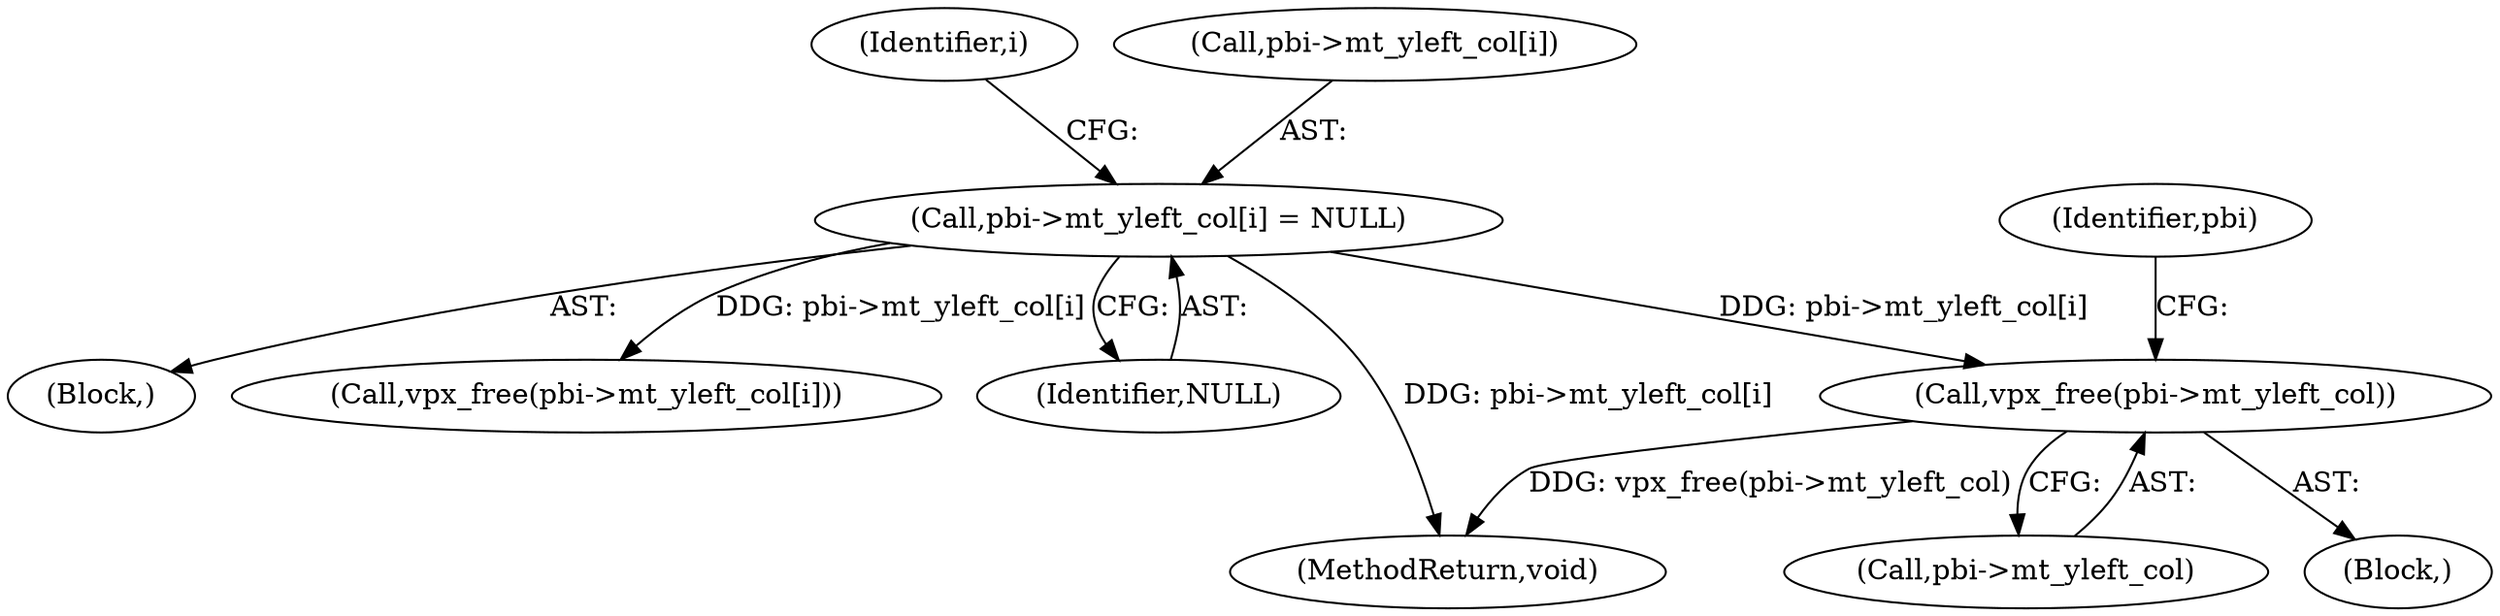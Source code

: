 digraph "1_Android_6886e8e0a9db2dbad723dc37a548233e004b33bc_3@API" {
"1000260" [label="(Call,vpx_free(pbi->mt_yleft_col))"];
"1000253" [label="(Call,pbi->mt_yleft_col[i] = NULL)"];
"1000236" [label="(Block,)"];
"1000253" [label="(Call,pbi->mt_yleft_col[i] = NULL)"];
"1000246" [label="(Block,)"];
"1000247" [label="(Call,vpx_free(pbi->mt_yleft_col[i]))"];
"1000266" [label="(Identifier,pbi)"];
"1000259" [label="(Identifier,NULL)"];
"1000245" [label="(Identifier,i)"];
"1000343" [label="(MethodReturn,void)"];
"1000254" [label="(Call,pbi->mt_yleft_col[i])"];
"1000261" [label="(Call,pbi->mt_yleft_col)"];
"1000260" [label="(Call,vpx_free(pbi->mt_yleft_col))"];
"1000260" -> "1000236"  [label="AST: "];
"1000260" -> "1000261"  [label="CFG: "];
"1000261" -> "1000260"  [label="AST: "];
"1000266" -> "1000260"  [label="CFG: "];
"1000260" -> "1000343"  [label="DDG: vpx_free(pbi->mt_yleft_col)"];
"1000253" -> "1000260"  [label="DDG: pbi->mt_yleft_col[i]"];
"1000253" -> "1000246"  [label="AST: "];
"1000253" -> "1000259"  [label="CFG: "];
"1000254" -> "1000253"  [label="AST: "];
"1000259" -> "1000253"  [label="AST: "];
"1000245" -> "1000253"  [label="CFG: "];
"1000253" -> "1000343"  [label="DDG: pbi->mt_yleft_col[i]"];
"1000253" -> "1000247"  [label="DDG: pbi->mt_yleft_col[i]"];
}
